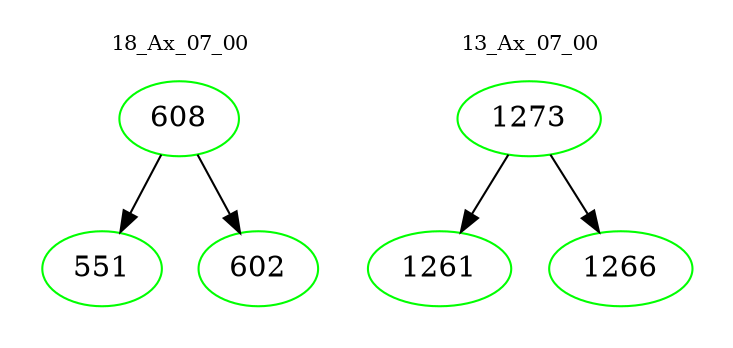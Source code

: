 digraph{
subgraph cluster_0 {
color = white
label = "18_Ax_07_00";
fontsize=10;
T0_608 [label="608", color="green"]
T0_608 -> T0_551 [color="black"]
T0_551 [label="551", color="green"]
T0_608 -> T0_602 [color="black"]
T0_602 [label="602", color="green"]
}
subgraph cluster_1 {
color = white
label = "13_Ax_07_00";
fontsize=10;
T1_1273 [label="1273", color="green"]
T1_1273 -> T1_1261 [color="black"]
T1_1261 [label="1261", color="green"]
T1_1273 -> T1_1266 [color="black"]
T1_1266 [label="1266", color="green"]
}
}
